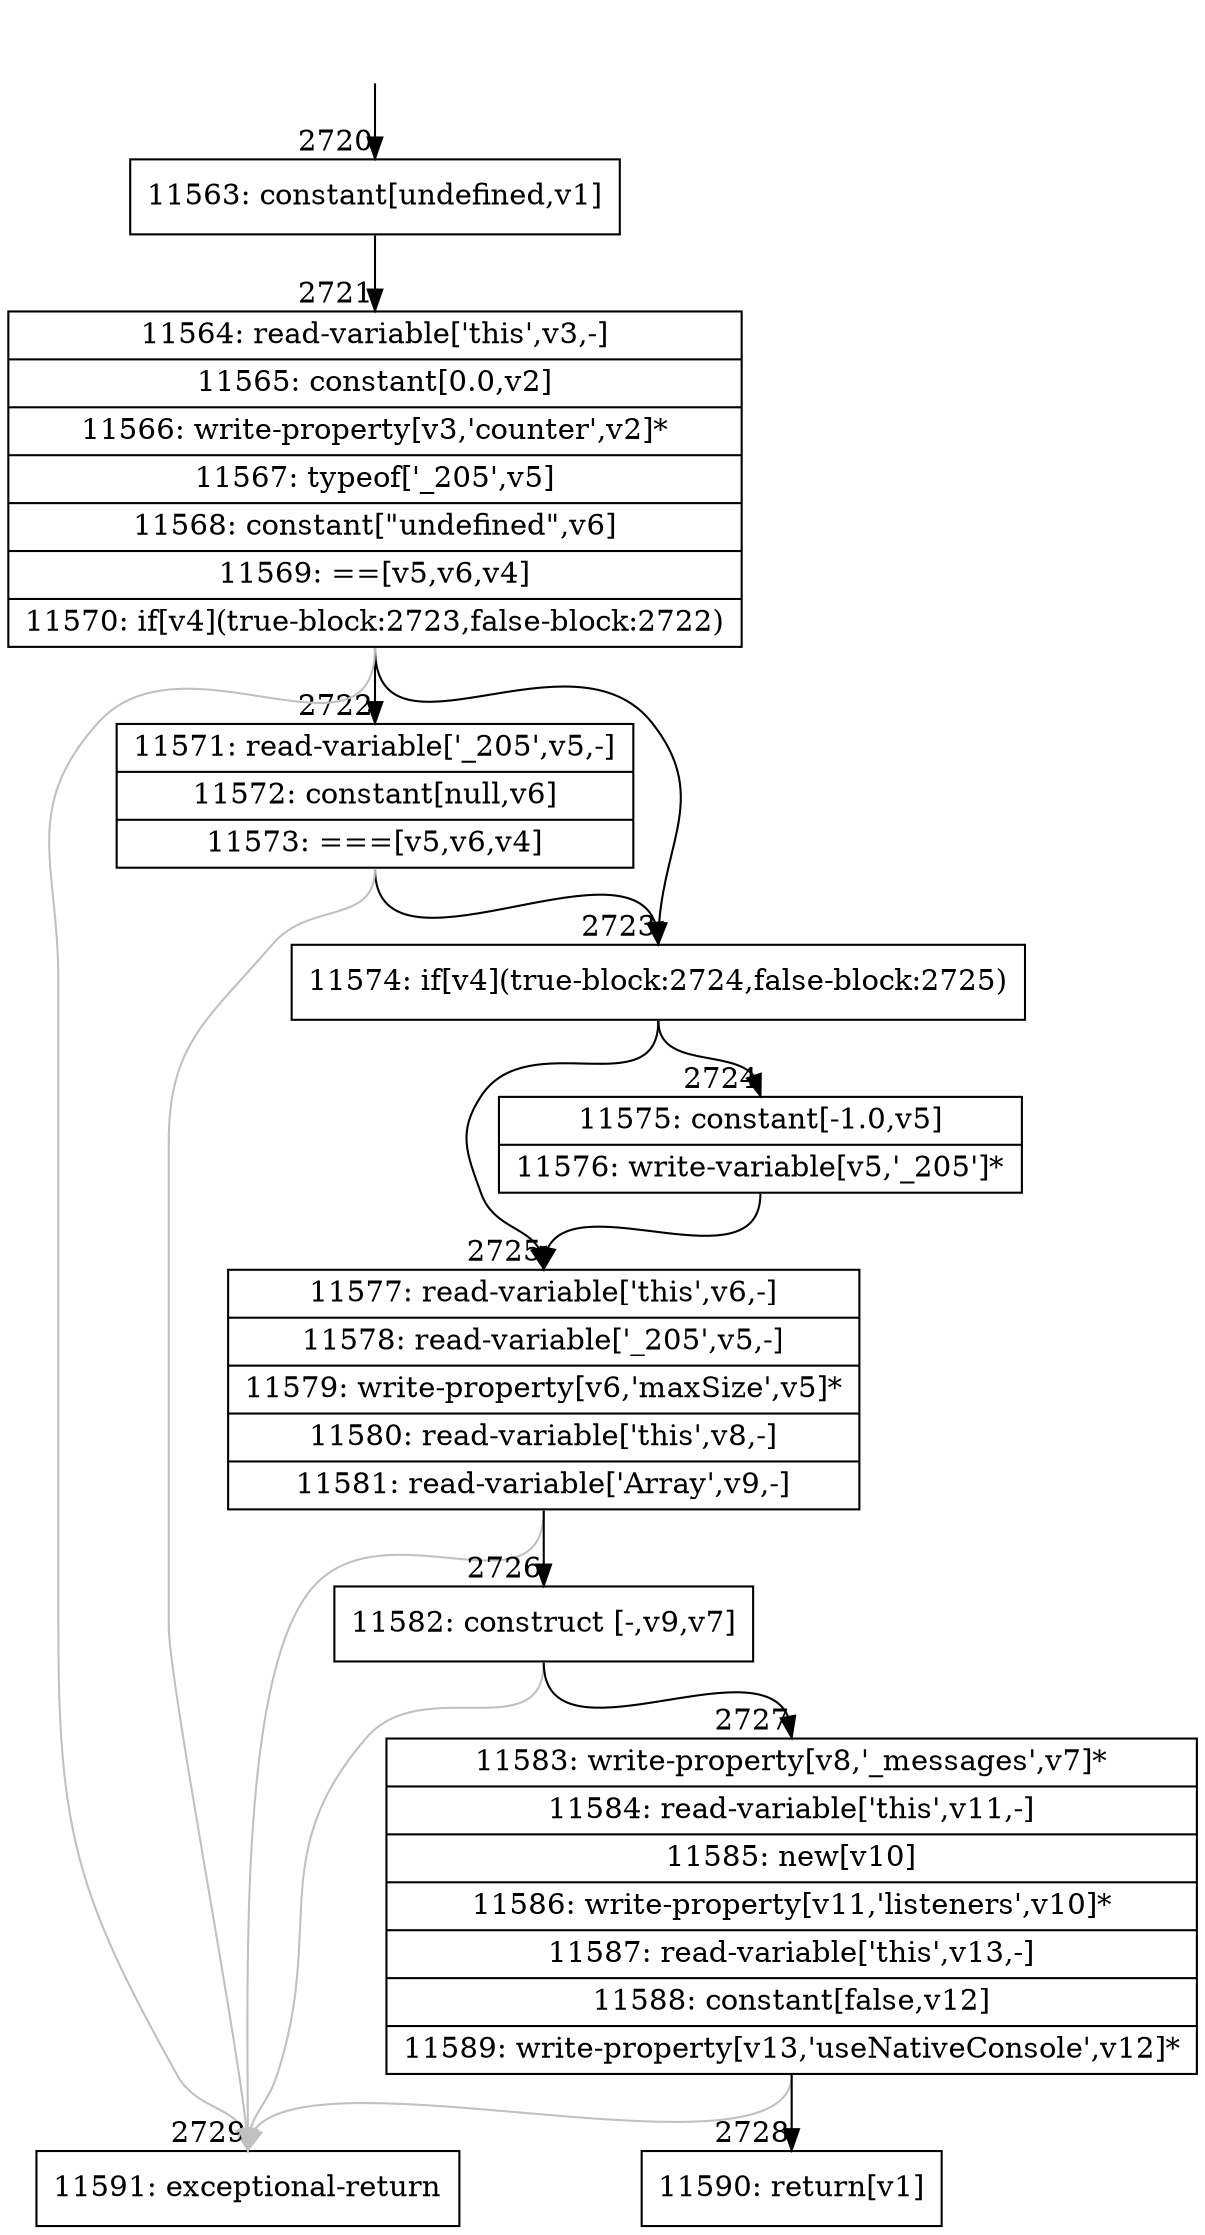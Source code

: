 digraph {
rankdir="TD"
BB_entry212[shape=none,label=""];
BB_entry212 -> BB2720 [tailport=s, headport=n, headlabel="    2720"]
BB2720 [shape=record label="{11563: constant[undefined,v1]}" ] 
BB2720 -> BB2721 [tailport=s, headport=n, headlabel="      2721"]
BB2721 [shape=record label="{11564: read-variable['this',v3,-]|11565: constant[0.0,v2]|11566: write-property[v3,'counter',v2]*|11567: typeof['_205',v5]|11568: constant[\"undefined\",v6]|11569: ==[v5,v6,v4]|11570: if[v4](true-block:2723,false-block:2722)}" ] 
BB2721 -> BB2723 [tailport=s, headport=n, headlabel="      2723"]
BB2721 -> BB2722 [tailport=s, headport=n, headlabel="      2722"]
BB2721 -> BB2729 [tailport=s, headport=n, color=gray, headlabel="      2729"]
BB2722 [shape=record label="{11571: read-variable['_205',v5,-]|11572: constant[null,v6]|11573: ===[v5,v6,v4]}" ] 
BB2722 -> BB2723 [tailport=s, headport=n]
BB2722 -> BB2729 [tailport=s, headport=n, color=gray]
BB2723 [shape=record label="{11574: if[v4](true-block:2724,false-block:2725)}" ] 
BB2723 -> BB2724 [tailport=s, headport=n, headlabel="      2724"]
BB2723 -> BB2725 [tailport=s, headport=n, headlabel="      2725"]
BB2724 [shape=record label="{11575: constant[-1.0,v5]|11576: write-variable[v5,'_205']*}" ] 
BB2724 -> BB2725 [tailport=s, headport=n]
BB2725 [shape=record label="{11577: read-variable['this',v6,-]|11578: read-variable['_205',v5,-]|11579: write-property[v6,'maxSize',v5]*|11580: read-variable['this',v8,-]|11581: read-variable['Array',v9,-]}" ] 
BB2725 -> BB2726 [tailport=s, headport=n, headlabel="      2726"]
BB2725 -> BB2729 [tailport=s, headport=n, color=gray]
BB2726 [shape=record label="{11582: construct [-,v9,v7]}" ] 
BB2726 -> BB2727 [tailport=s, headport=n, headlabel="      2727"]
BB2726 -> BB2729 [tailport=s, headport=n, color=gray]
BB2727 [shape=record label="{11583: write-property[v8,'_messages',v7]*|11584: read-variable['this',v11,-]|11585: new[v10]|11586: write-property[v11,'listeners',v10]*|11587: read-variable['this',v13,-]|11588: constant[false,v12]|11589: write-property[v13,'useNativeConsole',v12]*}" ] 
BB2727 -> BB2728 [tailport=s, headport=n, headlabel="      2728"]
BB2727 -> BB2729 [tailport=s, headport=n, color=gray]
BB2728 [shape=record label="{11590: return[v1]}" ] 
BB2729 [shape=record label="{11591: exceptional-return}" ] 
//#$~ 1751
}
